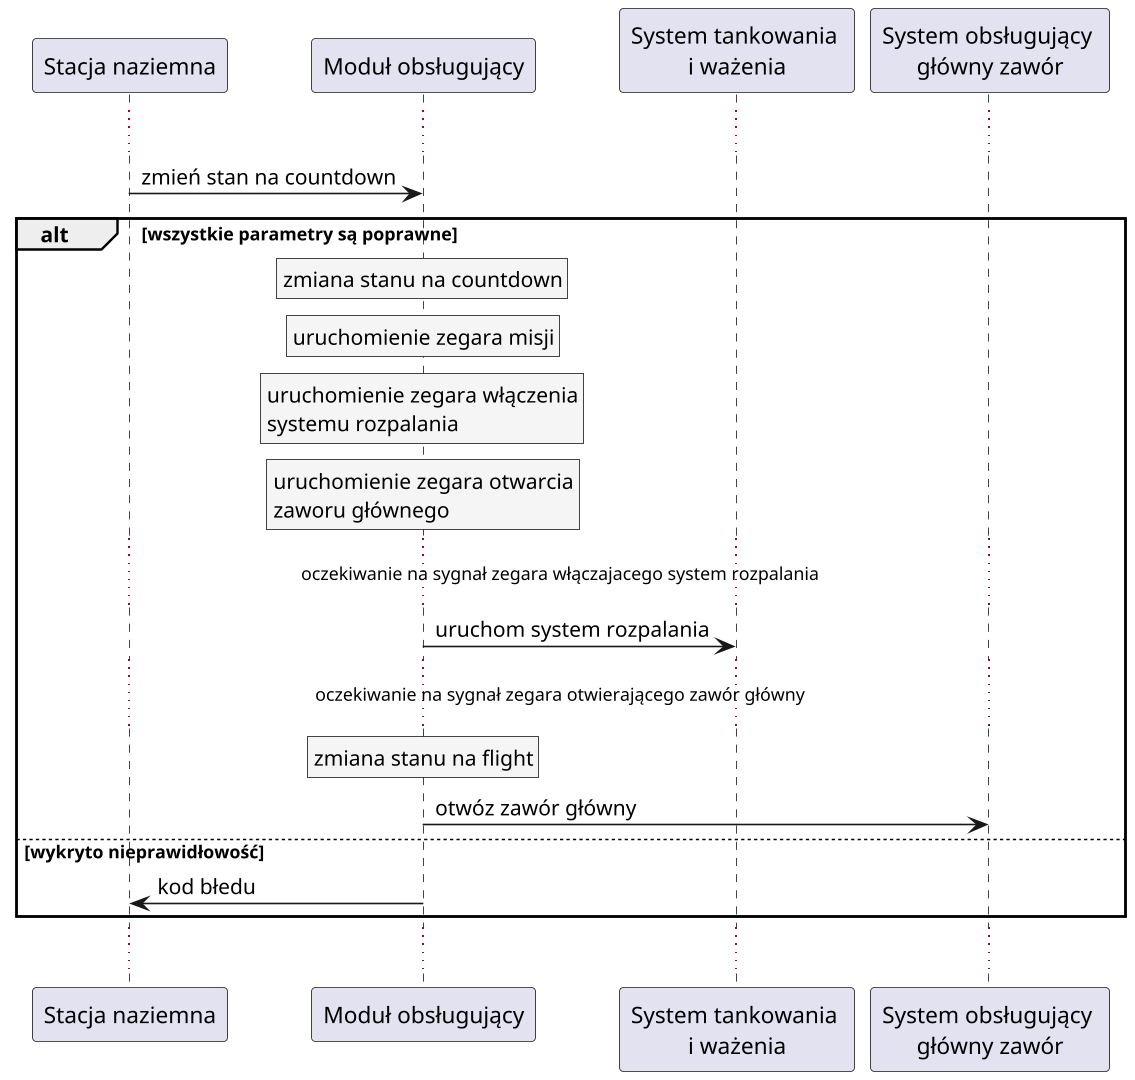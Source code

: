 @startuml
scale 1920 width
scale 1080 height 
participant "Stacja naziemna" as gs
participant "Moduł obsługujący" as mcb
participant "System tankowania \ni ważenia" as TanWa
participant "System obsługujący \ngłówny zawór" as mainValve
...
gs -> mcb: zmień stan na countdown
alt wszystkie parametry są poprawne
rnote over mcb #WhiteSmoke
zmiana stanu na countdown
endrnote
rnote over mcb #WhiteSmoke
uruchomienie zegara misji
endrnote
rnote over mcb #WhiteSmoke
uruchomienie zegara włączenia
systemu rozpalania
endrnote
rnote over mcb #WhiteSmoke
uruchomienie zegara otwarcia
zaworu głównego
endrnote
... oczekiwanie na sygnał zegara włączajacego system rozpalania ...

mcb -> TanWa: uruchom system rozpalania

... oczekiwanie na sygnał zegara otwierającego zawór główny ...

rnote over mcb #WhiteSmoke
zmiana stanu na flight
endrnote
mcb -> mainValve: otwóz zawór główny
else wykryto nieprawidłowość
mcb -> gs: kod błedu
end




...
@enduml